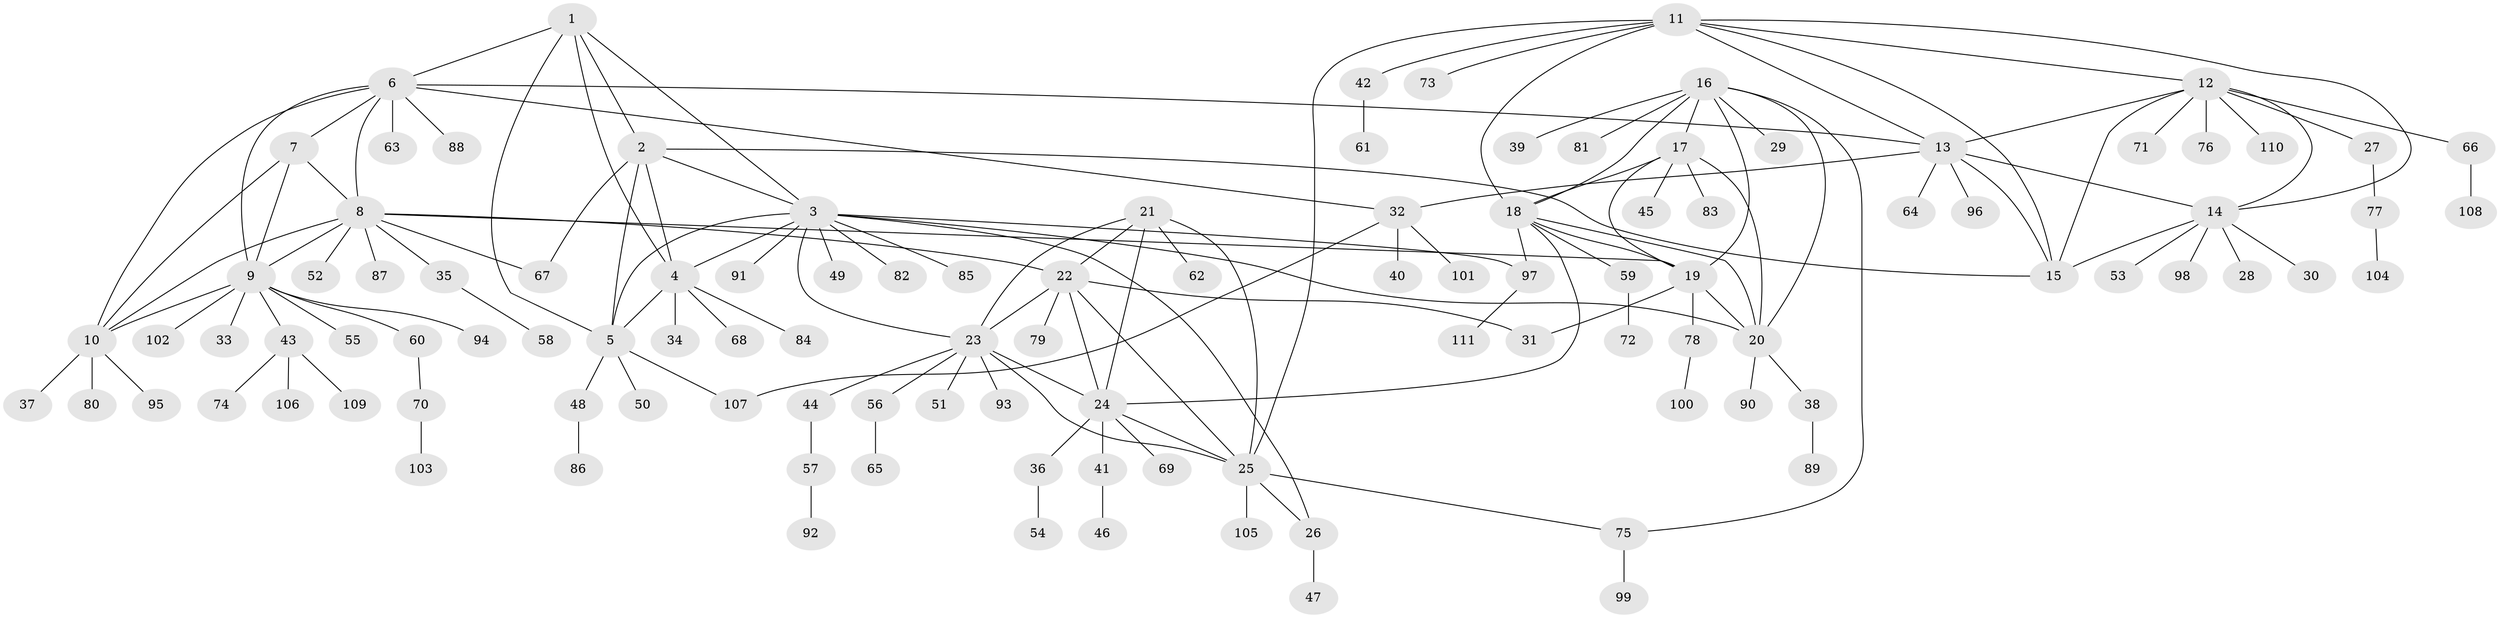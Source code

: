 // Generated by graph-tools (version 1.1) at 2025/26/03/09/25 03:26:39]
// undirected, 111 vertices, 153 edges
graph export_dot {
graph [start="1"]
  node [color=gray90,style=filled];
  1;
  2;
  3;
  4;
  5;
  6;
  7;
  8;
  9;
  10;
  11;
  12;
  13;
  14;
  15;
  16;
  17;
  18;
  19;
  20;
  21;
  22;
  23;
  24;
  25;
  26;
  27;
  28;
  29;
  30;
  31;
  32;
  33;
  34;
  35;
  36;
  37;
  38;
  39;
  40;
  41;
  42;
  43;
  44;
  45;
  46;
  47;
  48;
  49;
  50;
  51;
  52;
  53;
  54;
  55;
  56;
  57;
  58;
  59;
  60;
  61;
  62;
  63;
  64;
  65;
  66;
  67;
  68;
  69;
  70;
  71;
  72;
  73;
  74;
  75;
  76;
  77;
  78;
  79;
  80;
  81;
  82;
  83;
  84;
  85;
  86;
  87;
  88;
  89;
  90;
  91;
  92;
  93;
  94;
  95;
  96;
  97;
  98;
  99;
  100;
  101;
  102;
  103;
  104;
  105;
  106;
  107;
  108;
  109;
  110;
  111;
  1 -- 2;
  1 -- 3;
  1 -- 4;
  1 -- 5;
  1 -- 6;
  2 -- 3;
  2 -- 4;
  2 -- 5;
  2 -- 15;
  2 -- 67;
  3 -- 4;
  3 -- 5;
  3 -- 20;
  3 -- 23;
  3 -- 26;
  3 -- 49;
  3 -- 82;
  3 -- 85;
  3 -- 91;
  3 -- 97;
  4 -- 5;
  4 -- 34;
  4 -- 68;
  4 -- 84;
  5 -- 48;
  5 -- 50;
  5 -- 107;
  6 -- 7;
  6 -- 8;
  6 -- 9;
  6 -- 10;
  6 -- 13;
  6 -- 32;
  6 -- 63;
  6 -- 88;
  7 -- 8;
  7 -- 9;
  7 -- 10;
  8 -- 9;
  8 -- 10;
  8 -- 19;
  8 -- 22;
  8 -- 35;
  8 -- 52;
  8 -- 67;
  8 -- 87;
  9 -- 10;
  9 -- 33;
  9 -- 43;
  9 -- 55;
  9 -- 60;
  9 -- 94;
  9 -- 102;
  10 -- 37;
  10 -- 80;
  10 -- 95;
  11 -- 12;
  11 -- 13;
  11 -- 14;
  11 -- 15;
  11 -- 18;
  11 -- 25;
  11 -- 42;
  11 -- 73;
  12 -- 13;
  12 -- 14;
  12 -- 15;
  12 -- 27;
  12 -- 66;
  12 -- 71;
  12 -- 76;
  12 -- 110;
  13 -- 14;
  13 -- 15;
  13 -- 32;
  13 -- 64;
  13 -- 96;
  14 -- 15;
  14 -- 28;
  14 -- 30;
  14 -- 53;
  14 -- 98;
  16 -- 17;
  16 -- 18;
  16 -- 19;
  16 -- 20;
  16 -- 29;
  16 -- 39;
  16 -- 75;
  16 -- 81;
  17 -- 18;
  17 -- 19;
  17 -- 20;
  17 -- 45;
  17 -- 83;
  18 -- 19;
  18 -- 20;
  18 -- 24;
  18 -- 59;
  18 -- 97;
  19 -- 20;
  19 -- 31;
  19 -- 78;
  20 -- 38;
  20 -- 90;
  21 -- 22;
  21 -- 23;
  21 -- 24;
  21 -- 25;
  21 -- 62;
  22 -- 23;
  22 -- 24;
  22 -- 25;
  22 -- 31;
  22 -- 79;
  23 -- 24;
  23 -- 25;
  23 -- 44;
  23 -- 51;
  23 -- 56;
  23 -- 93;
  24 -- 25;
  24 -- 36;
  24 -- 41;
  24 -- 69;
  25 -- 26;
  25 -- 75;
  25 -- 105;
  26 -- 47;
  27 -- 77;
  32 -- 40;
  32 -- 101;
  32 -- 107;
  35 -- 58;
  36 -- 54;
  38 -- 89;
  41 -- 46;
  42 -- 61;
  43 -- 74;
  43 -- 106;
  43 -- 109;
  44 -- 57;
  48 -- 86;
  56 -- 65;
  57 -- 92;
  59 -- 72;
  60 -- 70;
  66 -- 108;
  70 -- 103;
  75 -- 99;
  77 -- 104;
  78 -- 100;
  97 -- 111;
}
